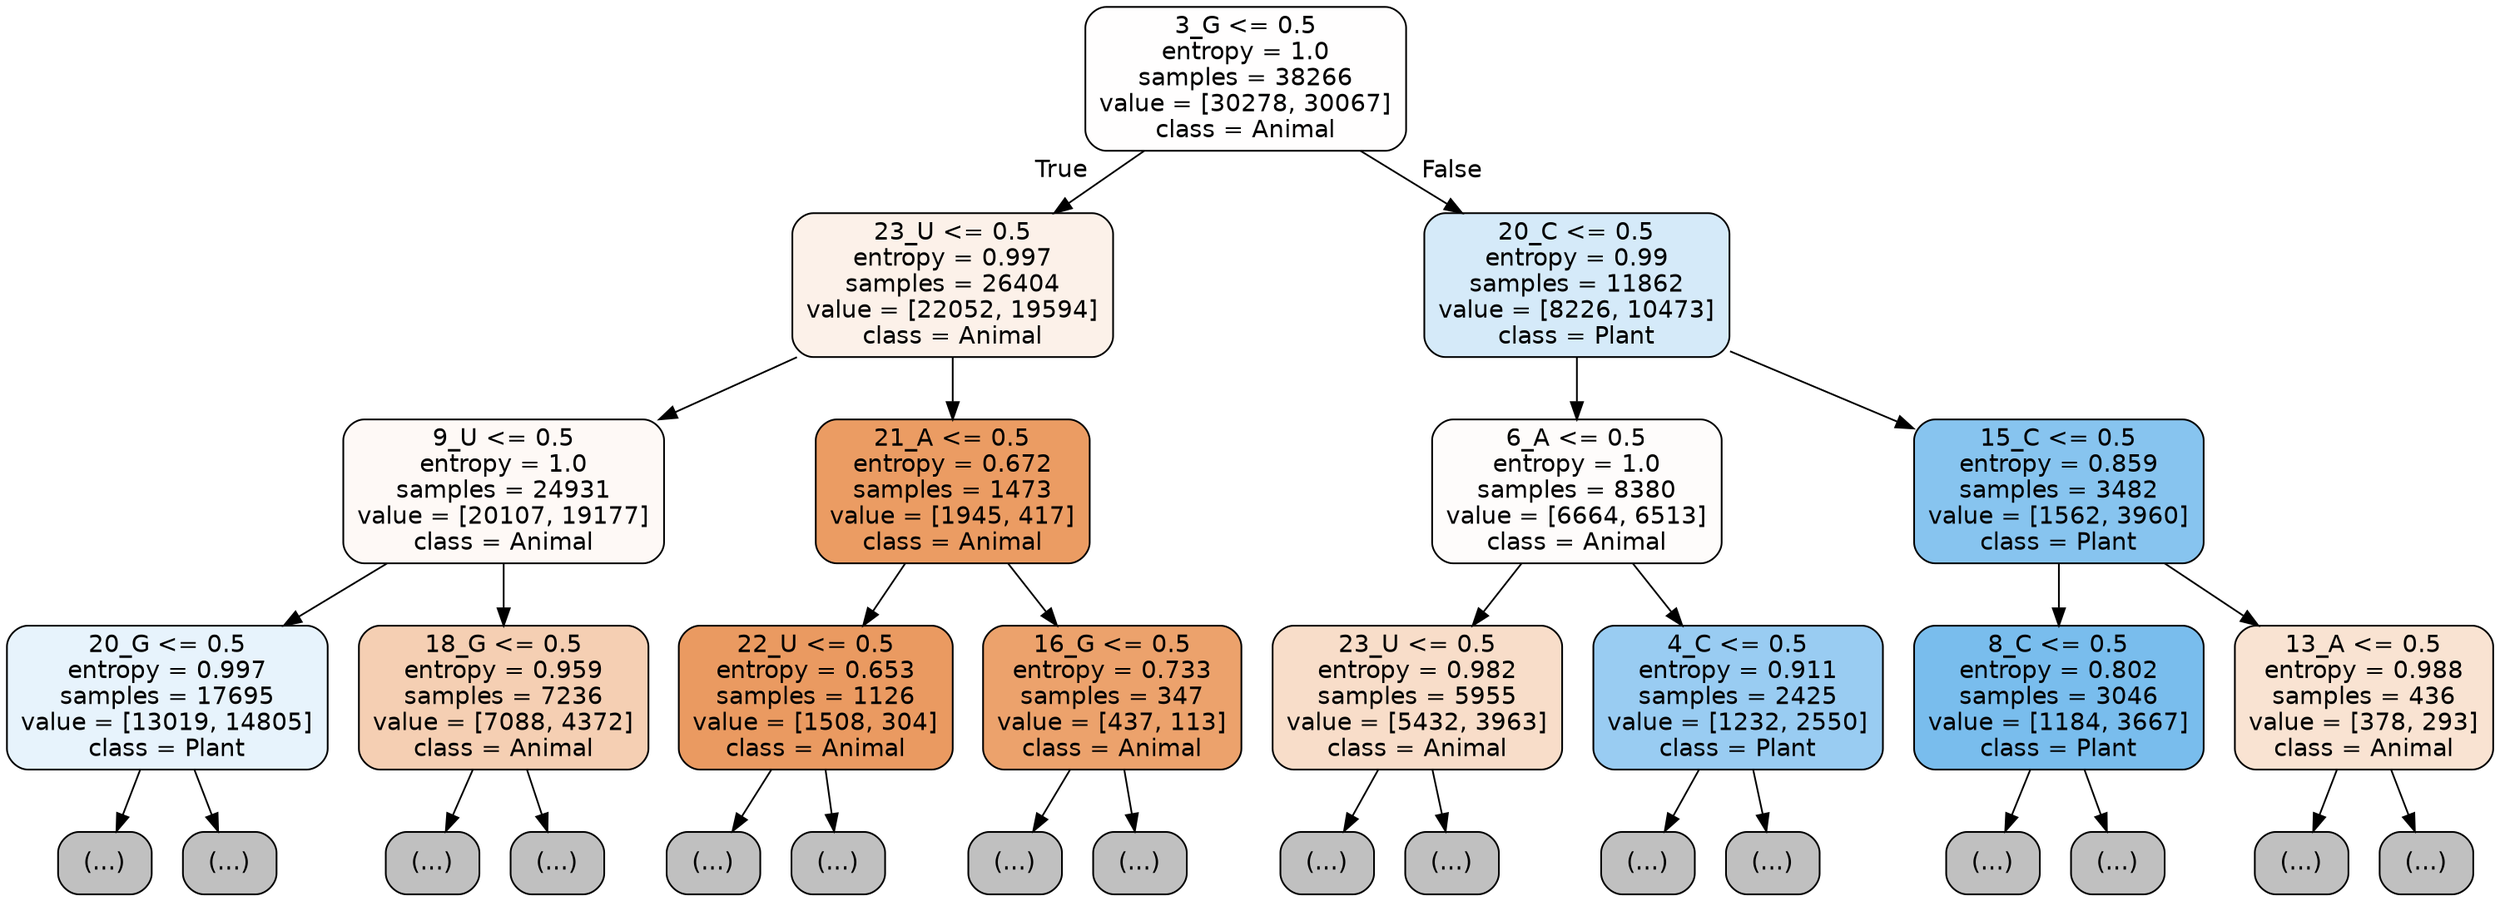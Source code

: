 digraph Tree {
node [shape=box, style="filled, rounded", color="black", fontname="helvetica"] ;
edge [fontname="helvetica"] ;
0 [label="3_G <= 0.5\nentropy = 1.0\nsamples = 38266\nvalue = [30278, 30067]\nclass = Animal", fillcolor="#fffefe"] ;
1 [label="23_U <= 0.5\nentropy = 0.997\nsamples = 26404\nvalue = [22052, 19594]\nclass = Animal", fillcolor="#fcf1e9"] ;
0 -> 1 [labeldistance=2.5, labelangle=45, headlabel="True"] ;
2 [label="9_U <= 0.5\nentropy = 1.0\nsamples = 24931\nvalue = [20107, 19177]\nclass = Animal", fillcolor="#fef9f6"] ;
1 -> 2 ;
3 [label="20_G <= 0.5\nentropy = 0.997\nsamples = 17695\nvalue = [13019, 14805]\nclass = Plant", fillcolor="#e7f3fc"] ;
2 -> 3 ;
4 [label="(...)", fillcolor="#C0C0C0"] ;
3 -> 4 ;
6083 [label="(...)", fillcolor="#C0C0C0"] ;
3 -> 6083 ;
8126 [label="18_G <= 0.5\nentropy = 0.959\nsamples = 7236\nvalue = [7088, 4372]\nclass = Animal", fillcolor="#f5cfb3"] ;
2 -> 8126 ;
8127 [label="(...)", fillcolor="#C0C0C0"] ;
8126 -> 8127 ;
10594 [label="(...)", fillcolor="#C0C0C0"] ;
8126 -> 10594 ;
11561 [label="21_A <= 0.5\nentropy = 0.672\nsamples = 1473\nvalue = [1945, 417]\nclass = Animal", fillcolor="#eb9c63"] ;
1 -> 11561 ;
11562 [label="22_U <= 0.5\nentropy = 0.653\nsamples = 1126\nvalue = [1508, 304]\nclass = Animal", fillcolor="#ea9a61"] ;
11561 -> 11562 ;
11563 [label="(...)", fillcolor="#C0C0C0"] ;
11562 -> 11563 ;
11934 [label="(...)", fillcolor="#C0C0C0"] ;
11562 -> 11934 ;
12019 [label="16_G <= 0.5\nentropy = 0.733\nsamples = 347\nvalue = [437, 113]\nclass = Animal", fillcolor="#eca26c"] ;
11561 -> 12019 ;
12020 [label="(...)", fillcolor="#C0C0C0"] ;
12019 -> 12020 ;
12093 [label="(...)", fillcolor="#C0C0C0"] ;
12019 -> 12093 ;
12122 [label="20_C <= 0.5\nentropy = 0.99\nsamples = 11862\nvalue = [8226, 10473]\nclass = Plant", fillcolor="#d5eaf9"] ;
0 -> 12122 [labeldistance=2.5, labelangle=-45, headlabel="False"] ;
12123 [label="6_A <= 0.5\nentropy = 1.0\nsamples = 8380\nvalue = [6664, 6513]\nclass = Animal", fillcolor="#fefcfb"] ;
12122 -> 12123 ;
12124 [label="23_U <= 0.5\nentropy = 0.982\nsamples = 5955\nvalue = [5432, 3963]\nclass = Animal", fillcolor="#f8ddc9"] ;
12123 -> 12124 ;
12125 [label="(...)", fillcolor="#C0C0C0"] ;
12124 -> 12125 ;
14800 [label="(...)", fillcolor="#C0C0C0"] ;
12124 -> 14800 ;
14903 [label="4_C <= 0.5\nentropy = 0.911\nsamples = 2425\nvalue = [1232, 2550]\nclass = Plant", fillcolor="#99ccf2"] ;
12123 -> 14903 ;
14904 [label="(...)", fillcolor="#C0C0C0"] ;
14903 -> 14904 ;
15577 [label="(...)", fillcolor="#C0C0C0"] ;
14903 -> 15577 ;
15750 [label="15_C <= 0.5\nentropy = 0.859\nsamples = 3482\nvalue = [1562, 3960]\nclass = Plant", fillcolor="#87c4ef"] ;
12122 -> 15750 ;
15751 [label="8_C <= 0.5\nentropy = 0.802\nsamples = 3046\nvalue = [1184, 3667]\nclass = Plant", fillcolor="#79bded"] ;
15750 -> 15751 ;
15752 [label="(...)", fillcolor="#C0C0C0"] ;
15751 -> 15752 ;
16447 [label="(...)", fillcolor="#C0C0C0"] ;
15751 -> 16447 ;
16640 [label="13_A <= 0.5\nentropy = 0.988\nsamples = 436\nvalue = [378, 293]\nclass = Animal", fillcolor="#f9e3d2"] ;
15750 -> 16640 ;
16641 [label="(...)", fillcolor="#C0C0C0"] ;
16640 -> 16641 ;
16820 [label="(...)", fillcolor="#C0C0C0"] ;
16640 -> 16820 ;
}